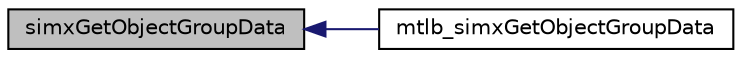 digraph "simxGetObjectGroupData"
{
  edge [fontname="Helvetica",fontsize="10",labelfontname="Helvetica",labelfontsize="10"];
  node [fontname="Helvetica",fontsize="10",shape=record];
  rankdir="LR";
  Node1 [label="simxGetObjectGroupData",height=0.2,width=0.4,color="black", fillcolor="grey75", style="filled" fontcolor="black"];
  Node1 -> Node2 [dir="back",color="midnightblue",fontsize="10",style="solid",fontname="Helvetica"];
  Node2 [label="mtlb_simxGetObjectGroupData",height=0.2,width=0.4,color="black", fillcolor="white", style="filled",URL="$ext_api_8h.html#a7e58511a35fed07a7af2cc98d11f901a"];
}
